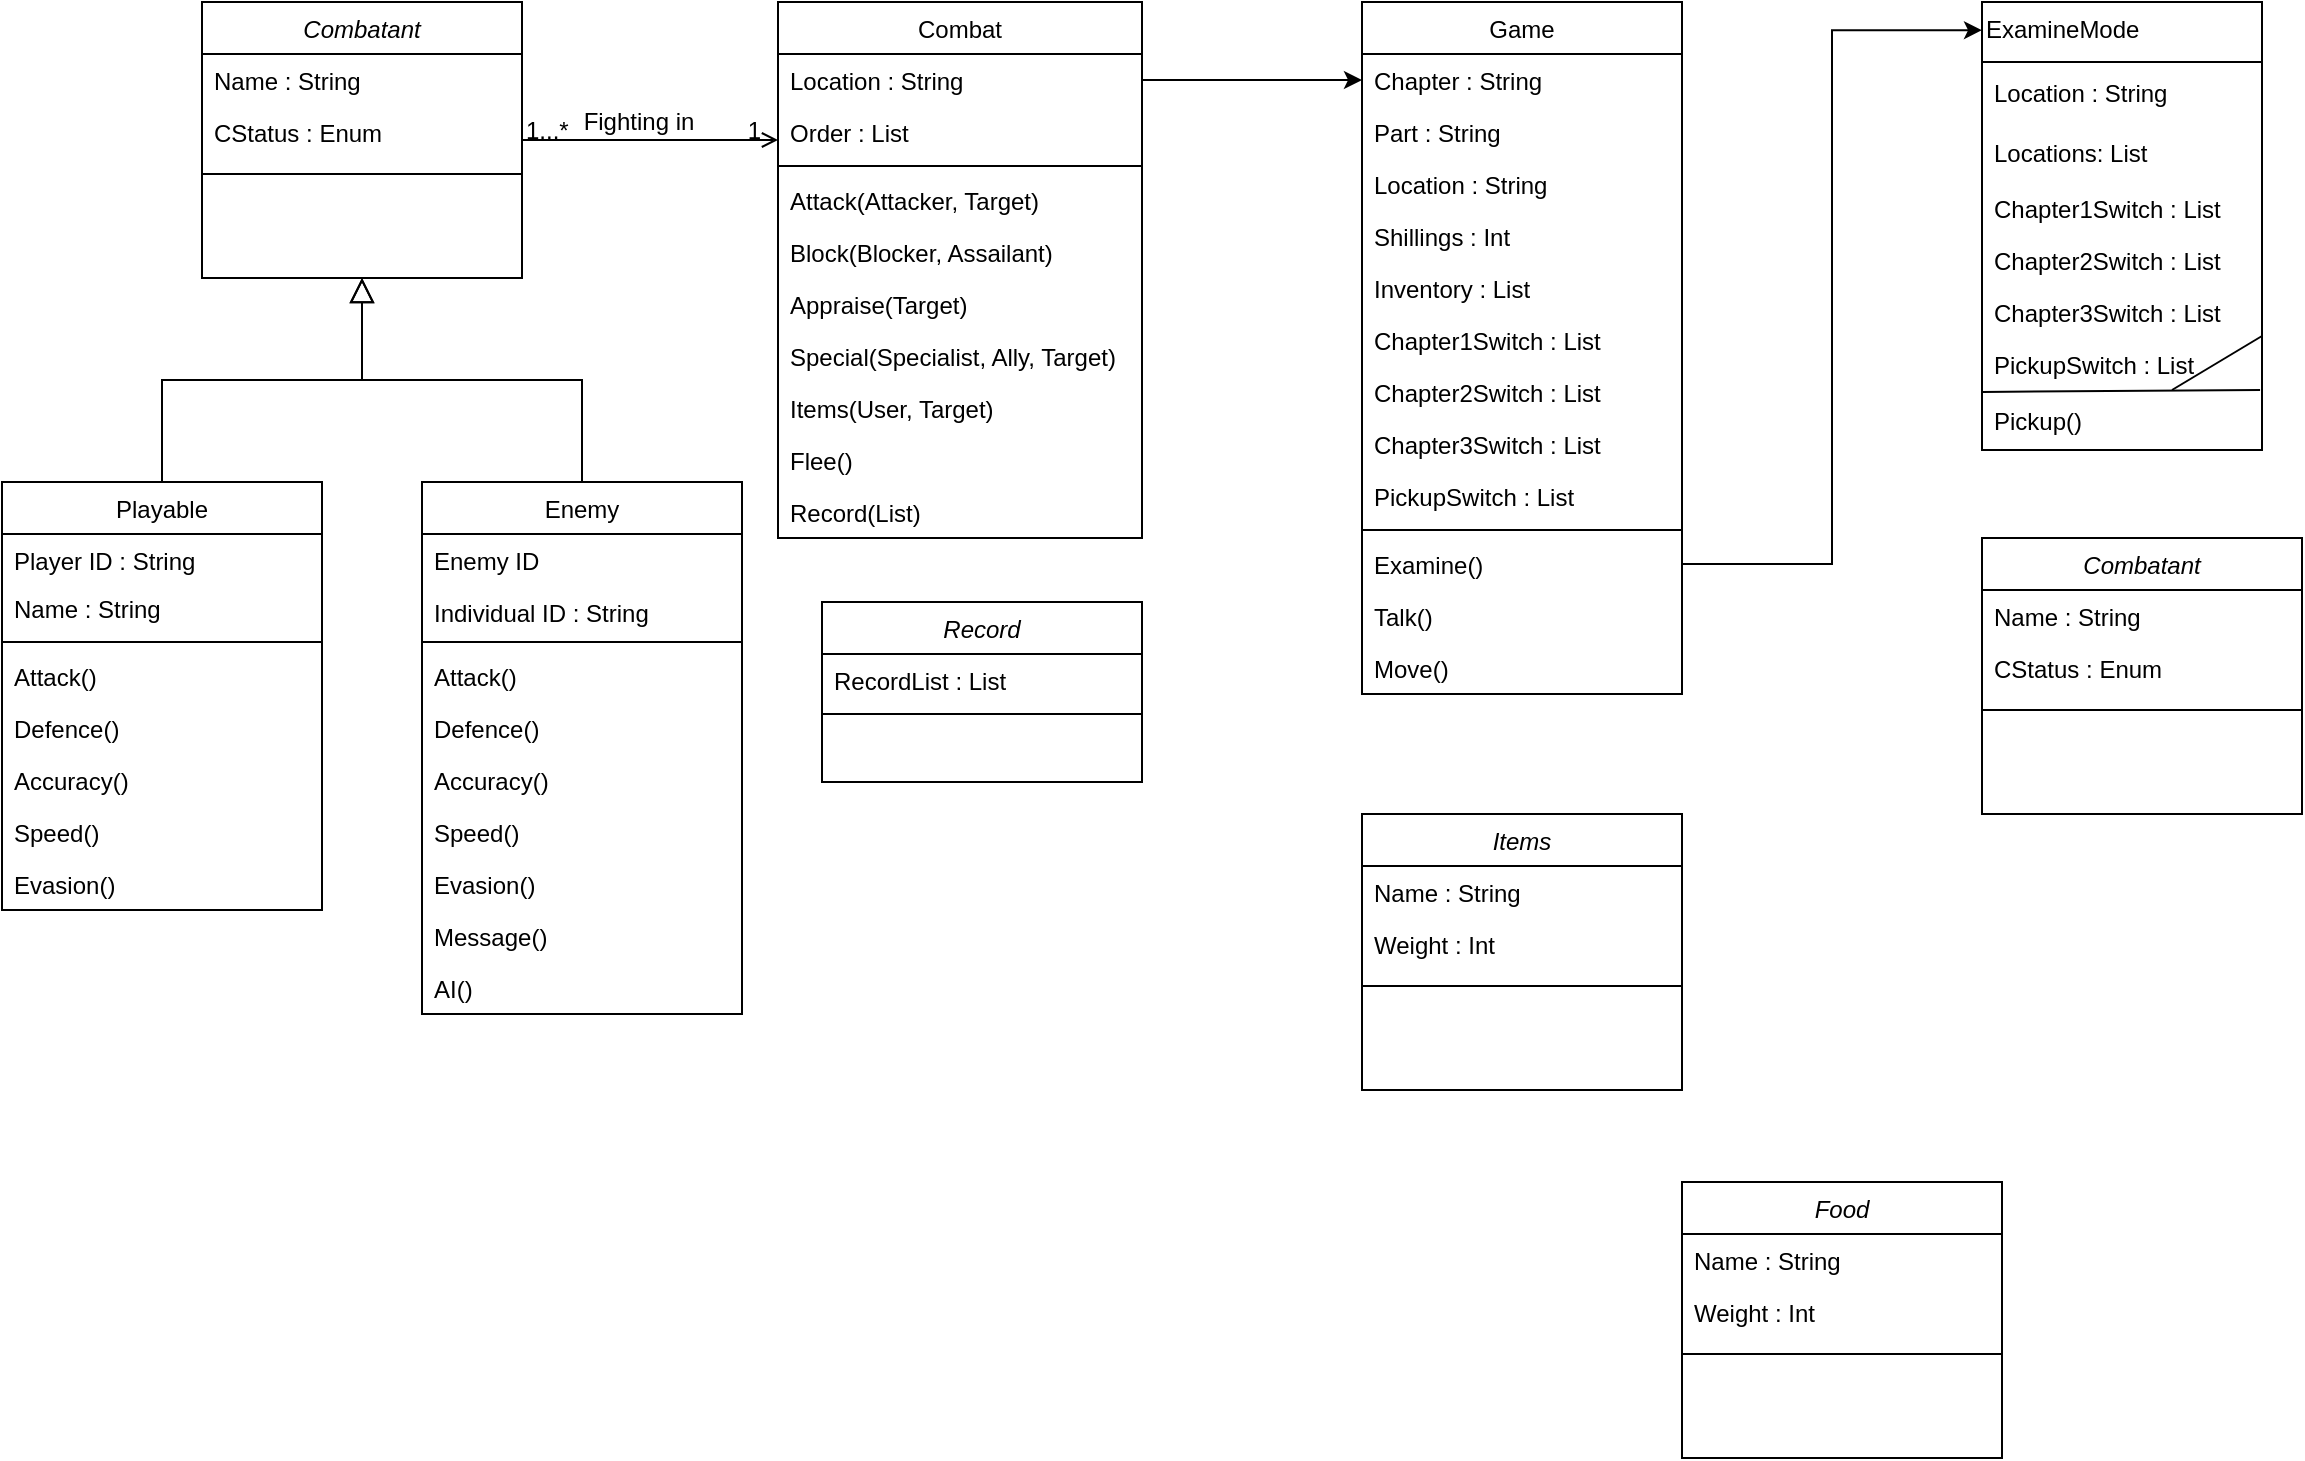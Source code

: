 <mxfile version="16.2.3" type="github">
  <diagram id="C5RBs43oDa-KdzZeNtuy" name="Page-1">
    <mxGraphModel dx="1494" dy="732" grid="1" gridSize="10" guides="1" tooltips="1" connect="1" arrows="1" fold="1" page="1" pageScale="1" pageWidth="827" pageHeight="1169" math="0" shadow="0">
      <root>
        <mxCell id="WIyWlLk6GJQsqaUBKTNV-0" />
        <mxCell id="WIyWlLk6GJQsqaUBKTNV-1" parent="WIyWlLk6GJQsqaUBKTNV-0" />
        <mxCell id="zkfFHV4jXpPFQw0GAbJ--0" value="Combatant" style="swimlane;fontStyle=2;align=center;verticalAlign=top;childLayout=stackLayout;horizontal=1;startSize=26;horizontalStack=0;resizeParent=1;resizeLast=0;collapsible=1;marginBottom=0;rounded=0;shadow=0;strokeWidth=1;" parent="WIyWlLk6GJQsqaUBKTNV-1" vertex="1">
          <mxGeometry x="220" y="120" width="160" height="138" as="geometry">
            <mxRectangle x="230" y="140" width="160" height="26" as="alternateBounds" />
          </mxGeometry>
        </mxCell>
        <mxCell id="zkfFHV4jXpPFQw0GAbJ--1" value="Name : String" style="text;align=left;verticalAlign=top;spacingLeft=4;spacingRight=4;overflow=hidden;rotatable=0;points=[[0,0.5],[1,0.5]];portConstraint=eastwest;" parent="zkfFHV4jXpPFQw0GAbJ--0" vertex="1">
          <mxGeometry y="26" width="160" height="26" as="geometry" />
        </mxCell>
        <mxCell id="W3pktpJ0qgTOmIyloTbi-0" value="CStatus : Enum" style="text;strokeColor=none;fillColor=none;align=left;verticalAlign=top;rounded=0;spacingLeft=4;spacingRight=4;" parent="zkfFHV4jXpPFQw0GAbJ--0" vertex="1">
          <mxGeometry y="52" width="160" height="30" as="geometry" />
        </mxCell>
        <mxCell id="zkfFHV4jXpPFQw0GAbJ--4" value="" style="line;html=1;strokeWidth=1;align=left;verticalAlign=middle;spacingTop=-1;spacingLeft=3;spacingRight=3;rotatable=0;labelPosition=right;points=[];portConstraint=eastwest;" parent="zkfFHV4jXpPFQw0GAbJ--0" vertex="1">
          <mxGeometry y="82" width="160" height="8" as="geometry" />
        </mxCell>
        <mxCell id="zkfFHV4jXpPFQw0GAbJ--6" value="Playable" style="swimlane;fontStyle=0;align=center;verticalAlign=top;childLayout=stackLayout;horizontal=1;startSize=26;horizontalStack=0;resizeParent=1;resizeLast=0;collapsible=1;marginBottom=0;rounded=0;shadow=0;strokeWidth=1;" parent="WIyWlLk6GJQsqaUBKTNV-1" vertex="1">
          <mxGeometry x="120" y="360" width="160" height="214" as="geometry">
            <mxRectangle x="130" y="380" width="160" height="26" as="alternateBounds" />
          </mxGeometry>
        </mxCell>
        <mxCell id="zkfFHV4jXpPFQw0GAbJ--7" value="Player ID : String" style="text;align=left;verticalAlign=top;spacingLeft=4;spacingRight=4;overflow=hidden;rotatable=0;points=[[0,0.5],[1,0.5]];portConstraint=eastwest;" parent="zkfFHV4jXpPFQw0GAbJ--6" vertex="1">
          <mxGeometry y="26" width="160" height="24" as="geometry" />
        </mxCell>
        <mxCell id="zkfFHV4jXpPFQw0GAbJ--8" value="Name : String" style="text;align=left;verticalAlign=top;spacingLeft=4;spacingRight=4;overflow=hidden;rotatable=0;points=[[0,0.5],[1,0.5]];portConstraint=eastwest;rounded=0;shadow=0;html=0;" parent="zkfFHV4jXpPFQw0GAbJ--6" vertex="1">
          <mxGeometry y="50" width="160" height="26" as="geometry" />
        </mxCell>
        <mxCell id="zkfFHV4jXpPFQw0GAbJ--9" value="" style="line;html=1;strokeWidth=1;align=left;verticalAlign=middle;spacingTop=-1;spacingLeft=3;spacingRight=3;rotatable=0;labelPosition=right;points=[];portConstraint=eastwest;" parent="zkfFHV4jXpPFQw0GAbJ--6" vertex="1">
          <mxGeometry y="76" width="160" height="8" as="geometry" />
        </mxCell>
        <mxCell id="zkfFHV4jXpPFQw0GAbJ--10" value="Attack()" style="text;align=left;verticalAlign=top;spacingLeft=4;spacingRight=4;overflow=hidden;rotatable=0;points=[[0,0.5],[1,0.5]];portConstraint=eastwest;fontStyle=0" parent="zkfFHV4jXpPFQw0GAbJ--6" vertex="1">
          <mxGeometry y="84" width="160" height="26" as="geometry" />
        </mxCell>
        <mxCell id="zkfFHV4jXpPFQw0GAbJ--11" value="Defence()" style="text;align=left;verticalAlign=top;spacingLeft=4;spacingRight=4;overflow=hidden;rotatable=0;points=[[0,0.5],[1,0.5]];portConstraint=eastwest;" parent="zkfFHV4jXpPFQw0GAbJ--6" vertex="1">
          <mxGeometry y="110" width="160" height="26" as="geometry" />
        </mxCell>
        <mxCell id="W3pktpJ0qgTOmIyloTbi-34" value="Accuracy()" style="text;align=left;verticalAlign=top;spacingLeft=4;spacingRight=4;overflow=hidden;rotatable=0;points=[[0,0.5],[1,0.5]];portConstraint=eastwest;" parent="zkfFHV4jXpPFQw0GAbJ--6" vertex="1">
          <mxGeometry y="136" width="160" height="26" as="geometry" />
        </mxCell>
        <mxCell id="W3pktpJ0qgTOmIyloTbi-35" value="Speed()" style="text;align=left;verticalAlign=top;spacingLeft=4;spacingRight=4;overflow=hidden;rotatable=0;points=[[0,0.5],[1,0.5]];portConstraint=eastwest;" parent="zkfFHV4jXpPFQw0GAbJ--6" vertex="1">
          <mxGeometry y="162" width="160" height="26" as="geometry" />
        </mxCell>
        <mxCell id="W3pktpJ0qgTOmIyloTbi-36" value="Evasion()" style="text;align=left;verticalAlign=top;spacingLeft=4;spacingRight=4;overflow=hidden;rotatable=0;points=[[0,0.5],[1,0.5]];portConstraint=eastwest;" parent="zkfFHV4jXpPFQw0GAbJ--6" vertex="1">
          <mxGeometry y="188" width="160" height="26" as="geometry" />
        </mxCell>
        <mxCell id="zkfFHV4jXpPFQw0GAbJ--12" value="" style="endArrow=block;endSize=10;endFill=0;shadow=0;strokeWidth=1;rounded=0;edgeStyle=elbowEdgeStyle;elbow=vertical;" parent="WIyWlLk6GJQsqaUBKTNV-1" source="zkfFHV4jXpPFQw0GAbJ--6" target="zkfFHV4jXpPFQw0GAbJ--0" edge="1">
          <mxGeometry width="160" relative="1" as="geometry">
            <mxPoint x="200" y="203" as="sourcePoint" />
            <mxPoint x="200" y="203" as="targetPoint" />
          </mxGeometry>
        </mxCell>
        <mxCell id="zkfFHV4jXpPFQw0GAbJ--13" value="Enemy" style="swimlane;fontStyle=0;align=center;verticalAlign=top;childLayout=stackLayout;horizontal=1;startSize=26;horizontalStack=0;resizeParent=1;resizeLast=0;collapsible=1;marginBottom=0;rounded=0;shadow=0;strokeWidth=1;" parent="WIyWlLk6GJQsqaUBKTNV-1" vertex="1">
          <mxGeometry x="330" y="360" width="160" height="266" as="geometry">
            <mxRectangle x="340" y="380" width="170" height="26" as="alternateBounds" />
          </mxGeometry>
        </mxCell>
        <mxCell id="zkfFHV4jXpPFQw0GAbJ--14" value="Enemy ID" style="text;align=left;verticalAlign=top;spacingLeft=4;spacingRight=4;overflow=hidden;rotatable=0;points=[[0,0.5],[1,0.5]];portConstraint=eastwest;" parent="zkfFHV4jXpPFQw0GAbJ--13" vertex="1">
          <mxGeometry y="26" width="160" height="26" as="geometry" />
        </mxCell>
        <mxCell id="W3pktpJ0qgTOmIyloTbi-28" value="Individual ID : String" style="text;align=left;verticalAlign=top;spacingLeft=4;spacingRight=4;overflow=hidden;rotatable=0;points=[[0,0.5],[1,0.5]];portConstraint=eastwest;" parent="zkfFHV4jXpPFQw0GAbJ--13" vertex="1">
          <mxGeometry y="52" width="160" height="24" as="geometry" />
        </mxCell>
        <mxCell id="zkfFHV4jXpPFQw0GAbJ--15" value="" style="line;html=1;strokeWidth=1;align=left;verticalAlign=middle;spacingTop=-1;spacingLeft=3;spacingRight=3;rotatable=0;labelPosition=right;points=[];portConstraint=eastwest;" parent="zkfFHV4jXpPFQw0GAbJ--13" vertex="1">
          <mxGeometry y="76" width="160" height="8" as="geometry" />
        </mxCell>
        <mxCell id="W3pktpJ0qgTOmIyloTbi-39" value="Attack()" style="text;align=left;verticalAlign=top;spacingLeft=4;spacingRight=4;overflow=hidden;rotatable=0;points=[[0,0.5],[1,0.5]];portConstraint=eastwest;" parent="zkfFHV4jXpPFQw0GAbJ--13" vertex="1">
          <mxGeometry y="84" width="160" height="26" as="geometry" />
        </mxCell>
        <mxCell id="W3pktpJ0qgTOmIyloTbi-38" value="Defence()" style="text;align=left;verticalAlign=top;spacingLeft=4;spacingRight=4;overflow=hidden;rotatable=0;points=[[0,0.5],[1,0.5]];portConstraint=eastwest;" parent="zkfFHV4jXpPFQw0GAbJ--13" vertex="1">
          <mxGeometry y="110" width="160" height="26" as="geometry" />
        </mxCell>
        <mxCell id="W3pktpJ0qgTOmIyloTbi-40" value="Accuracy()" style="text;align=left;verticalAlign=top;spacingLeft=4;spacingRight=4;overflow=hidden;rotatable=0;points=[[0,0.5],[1,0.5]];portConstraint=eastwest;" parent="zkfFHV4jXpPFQw0GAbJ--13" vertex="1">
          <mxGeometry y="136" width="160" height="26" as="geometry" />
        </mxCell>
        <mxCell id="W3pktpJ0qgTOmIyloTbi-41" value="Speed()" style="text;align=left;verticalAlign=top;spacingLeft=4;spacingRight=4;overflow=hidden;rotatable=0;points=[[0,0.5],[1,0.5]];portConstraint=eastwest;" parent="zkfFHV4jXpPFQw0GAbJ--13" vertex="1">
          <mxGeometry y="162" width="160" height="26" as="geometry" />
        </mxCell>
        <mxCell id="W3pktpJ0qgTOmIyloTbi-37" value="Evasion()" style="text;align=left;verticalAlign=top;spacingLeft=4;spacingRight=4;overflow=hidden;rotatable=0;points=[[0,0.5],[1,0.5]];portConstraint=eastwest;" parent="zkfFHV4jXpPFQw0GAbJ--13" vertex="1">
          <mxGeometry y="188" width="160" height="26" as="geometry" />
        </mxCell>
        <mxCell id="W3pktpJ0qgTOmIyloTbi-42" value="Message()" style="text;align=left;verticalAlign=top;spacingLeft=4;spacingRight=4;overflow=hidden;rotatable=0;points=[[0,0.5],[1,0.5]];portConstraint=eastwest;" parent="zkfFHV4jXpPFQw0GAbJ--13" vertex="1">
          <mxGeometry y="214" width="160" height="26" as="geometry" />
        </mxCell>
        <mxCell id="W3pktpJ0qgTOmIyloTbi-23" value="AI()" style="text;align=left;verticalAlign=top;spacingLeft=4;spacingRight=4;overflow=hidden;rotatable=0;points=[[0,0.5],[1,0.5]];portConstraint=eastwest;" parent="zkfFHV4jXpPFQw0GAbJ--13" vertex="1">
          <mxGeometry y="240" width="160" height="26" as="geometry" />
        </mxCell>
        <mxCell id="zkfFHV4jXpPFQw0GAbJ--16" value="" style="endArrow=block;endSize=10;endFill=0;shadow=0;strokeWidth=1;rounded=0;edgeStyle=elbowEdgeStyle;elbow=vertical;" parent="WIyWlLk6GJQsqaUBKTNV-1" source="zkfFHV4jXpPFQw0GAbJ--13" target="zkfFHV4jXpPFQw0GAbJ--0" edge="1">
          <mxGeometry width="160" relative="1" as="geometry">
            <mxPoint x="210" y="373" as="sourcePoint" />
            <mxPoint x="310" y="271" as="targetPoint" />
          </mxGeometry>
        </mxCell>
        <mxCell id="zkfFHV4jXpPFQw0GAbJ--17" value="Combat" style="swimlane;fontStyle=0;align=center;verticalAlign=top;childLayout=stackLayout;horizontal=1;startSize=26;horizontalStack=0;resizeParent=1;resizeLast=0;collapsible=1;marginBottom=0;rounded=0;shadow=0;strokeWidth=1;" parent="WIyWlLk6GJQsqaUBKTNV-1" vertex="1">
          <mxGeometry x="508" y="120" width="182" height="268" as="geometry">
            <mxRectangle x="550" y="140" width="160" height="26" as="alternateBounds" />
          </mxGeometry>
        </mxCell>
        <mxCell id="zkfFHV4jXpPFQw0GAbJ--18" value="Location : String" style="text;align=left;verticalAlign=top;spacingLeft=4;spacingRight=4;overflow=hidden;rotatable=0;points=[[0,0.5],[1,0.5]];portConstraint=eastwest;" parent="zkfFHV4jXpPFQw0GAbJ--17" vertex="1">
          <mxGeometry y="26" width="182" height="26" as="geometry" />
        </mxCell>
        <mxCell id="W3pktpJ0qgTOmIyloTbi-2" value="Order : List" style="text;align=left;verticalAlign=top;spacingLeft=4;spacingRight=4;overflow=hidden;rotatable=0;points=[[0,0.5],[1,0.5]];portConstraint=eastwest;" parent="zkfFHV4jXpPFQw0GAbJ--17" vertex="1">
          <mxGeometry y="52" width="182" height="26" as="geometry" />
        </mxCell>
        <mxCell id="zkfFHV4jXpPFQw0GAbJ--23" value="" style="line;html=1;strokeWidth=1;align=left;verticalAlign=middle;spacingTop=-1;spacingLeft=3;spacingRight=3;rotatable=0;labelPosition=right;points=[];portConstraint=eastwest;" parent="zkfFHV4jXpPFQw0GAbJ--17" vertex="1">
          <mxGeometry y="78" width="182" height="8" as="geometry" />
        </mxCell>
        <mxCell id="zkfFHV4jXpPFQw0GAbJ--24" value="Attack(Attacker, Target)" style="text;align=left;verticalAlign=top;spacingLeft=4;spacingRight=4;overflow=hidden;rotatable=0;points=[[0,0.5],[1,0.5]];portConstraint=eastwest;" parent="zkfFHV4jXpPFQw0GAbJ--17" vertex="1">
          <mxGeometry y="86" width="182" height="26" as="geometry" />
        </mxCell>
        <mxCell id="zkfFHV4jXpPFQw0GAbJ--25" value="Block(Blocker, Assailant)" style="text;align=left;verticalAlign=top;spacingLeft=4;spacingRight=4;overflow=hidden;rotatable=0;points=[[0,0.5],[1,0.5]];portConstraint=eastwest;" parent="zkfFHV4jXpPFQw0GAbJ--17" vertex="1">
          <mxGeometry y="112" width="182" height="26" as="geometry" />
        </mxCell>
        <mxCell id="W3pktpJ0qgTOmIyloTbi-3" value="Appraise(Target)" style="text;align=left;verticalAlign=top;spacingLeft=4;spacingRight=4;overflow=hidden;rotatable=0;points=[[0,0.5],[1,0.5]];portConstraint=eastwest;" parent="zkfFHV4jXpPFQw0GAbJ--17" vertex="1">
          <mxGeometry y="138" width="182" height="26" as="geometry" />
        </mxCell>
        <mxCell id="W3pktpJ0qgTOmIyloTbi-20" value="Special(Specialist, Ally, Target)" style="text;align=left;verticalAlign=top;spacingLeft=4;spacingRight=4;overflow=hidden;rotatable=0;points=[[0,0.5],[1,0.5]];portConstraint=eastwest;" parent="zkfFHV4jXpPFQw0GAbJ--17" vertex="1">
          <mxGeometry y="164" width="182" height="26" as="geometry" />
        </mxCell>
        <mxCell id="W3pktpJ0qgTOmIyloTbi-21" value="Items(User, Target)" style="text;align=left;verticalAlign=top;spacingLeft=4;spacingRight=4;overflow=hidden;rotatable=0;points=[[0,0.5],[1,0.5]];portConstraint=eastwest;" parent="zkfFHV4jXpPFQw0GAbJ--17" vertex="1">
          <mxGeometry y="190" width="182" height="26" as="geometry" />
        </mxCell>
        <mxCell id="W3pktpJ0qgTOmIyloTbi-22" value="Flee()" style="text;align=left;verticalAlign=top;spacingLeft=4;spacingRight=4;overflow=hidden;rotatable=0;points=[[0,0.5],[1,0.5]];portConstraint=eastwest;" parent="zkfFHV4jXpPFQw0GAbJ--17" vertex="1">
          <mxGeometry y="216" width="182" height="26" as="geometry" />
        </mxCell>
        <mxCell id="W3pktpJ0qgTOmIyloTbi-58" value="Record(List)" style="text;align=left;verticalAlign=top;spacingLeft=4;spacingRight=4;overflow=hidden;rotatable=0;points=[[0,0.5],[1,0.5]];portConstraint=eastwest;" parent="zkfFHV4jXpPFQw0GAbJ--17" vertex="1">
          <mxGeometry y="242" width="182" height="26" as="geometry" />
        </mxCell>
        <mxCell id="zkfFHV4jXpPFQw0GAbJ--26" value="" style="endArrow=open;shadow=0;strokeWidth=1;rounded=0;endFill=1;edgeStyle=elbowEdgeStyle;elbow=vertical;" parent="WIyWlLk6GJQsqaUBKTNV-1" source="zkfFHV4jXpPFQw0GAbJ--0" target="zkfFHV4jXpPFQw0GAbJ--17" edge="1">
          <mxGeometry x="0.5" y="41" relative="1" as="geometry">
            <mxPoint x="380" y="192" as="sourcePoint" />
            <mxPoint x="540" y="192" as="targetPoint" />
            <mxPoint x="-40" y="32" as="offset" />
          </mxGeometry>
        </mxCell>
        <mxCell id="zkfFHV4jXpPFQw0GAbJ--27" value="1...*" style="resizable=0;align=left;verticalAlign=bottom;labelBackgroundColor=none;fontSize=12;" parent="zkfFHV4jXpPFQw0GAbJ--26" connectable="0" vertex="1">
          <mxGeometry x="-1" relative="1" as="geometry">
            <mxPoint y="4" as="offset" />
          </mxGeometry>
        </mxCell>
        <mxCell id="zkfFHV4jXpPFQw0GAbJ--28" value="1" style="resizable=0;align=right;verticalAlign=bottom;labelBackgroundColor=none;fontSize=12;" parent="zkfFHV4jXpPFQw0GAbJ--26" connectable="0" vertex="1">
          <mxGeometry x="1" relative="1" as="geometry">
            <mxPoint x="-7" y="4" as="offset" />
          </mxGeometry>
        </mxCell>
        <mxCell id="zkfFHV4jXpPFQw0GAbJ--29" value="Fighting in" style="text;html=1;resizable=0;points=[];;align=center;verticalAlign=middle;labelBackgroundColor=none;rounded=0;shadow=0;strokeWidth=1;fontSize=12;" parent="zkfFHV4jXpPFQw0GAbJ--26" vertex="1" connectable="0">
          <mxGeometry x="0.5" y="49" relative="1" as="geometry">
            <mxPoint x="-38" y="40" as="offset" />
          </mxGeometry>
        </mxCell>
        <mxCell id="W3pktpJ0qgTOmIyloTbi-4" value="Game" style="swimlane;fontStyle=0;align=center;verticalAlign=top;childLayout=stackLayout;horizontal=1;startSize=26;horizontalStack=0;resizeParent=1;resizeLast=0;collapsible=1;marginBottom=0;rounded=0;shadow=0;strokeWidth=1;" parent="WIyWlLk6GJQsqaUBKTNV-1" vertex="1">
          <mxGeometry x="800" y="120" width="160" height="346" as="geometry">
            <mxRectangle x="550" y="140" width="160" height="26" as="alternateBounds" />
          </mxGeometry>
        </mxCell>
        <mxCell id="W3pktpJ0qgTOmIyloTbi-46" value="Chapter : String" style="text;align=left;verticalAlign=top;spacingLeft=4;spacingRight=4;overflow=hidden;rotatable=0;points=[[0,0.5],[1,0.5]];portConstraint=eastwest;" parent="W3pktpJ0qgTOmIyloTbi-4" vertex="1">
          <mxGeometry y="26" width="160" height="26" as="geometry" />
        </mxCell>
        <mxCell id="W3pktpJ0qgTOmIyloTbi-47" value="Part : String" style="text;align=left;verticalAlign=top;spacingLeft=4;spacingRight=4;overflow=hidden;rotatable=0;points=[[0,0.5],[1,0.5]];portConstraint=eastwest;" parent="W3pktpJ0qgTOmIyloTbi-4" vertex="1">
          <mxGeometry y="52" width="160" height="26" as="geometry" />
        </mxCell>
        <mxCell id="W3pktpJ0qgTOmIyloTbi-5" value="Location : String" style="text;align=left;verticalAlign=top;spacingLeft=4;spacingRight=4;overflow=hidden;rotatable=0;points=[[0,0.5],[1,0.5]];portConstraint=eastwest;" parent="W3pktpJ0qgTOmIyloTbi-4" vertex="1">
          <mxGeometry y="78" width="160" height="26" as="geometry" />
        </mxCell>
        <mxCell id="W3pktpJ0qgTOmIyloTbi-6" value="Shillings : Int" style="text;align=left;verticalAlign=top;spacingLeft=4;spacingRight=4;overflow=hidden;rotatable=0;points=[[0,0.5],[1,0.5]];portConstraint=eastwest;" parent="W3pktpJ0qgTOmIyloTbi-4" vertex="1">
          <mxGeometry y="104" width="160" height="26" as="geometry" />
        </mxCell>
        <mxCell id="W3pktpJ0qgTOmIyloTbi-7" value="Inventory : List" style="text;align=left;verticalAlign=top;spacingLeft=4;spacingRight=4;overflow=hidden;rotatable=0;points=[[0,0.5],[1,0.5]];portConstraint=eastwest;" parent="W3pktpJ0qgTOmIyloTbi-4" vertex="1">
          <mxGeometry y="130" width="160" height="26" as="geometry" />
        </mxCell>
        <mxCell id="W3pktpJ0qgTOmIyloTbi-43" value="Chapter1Switch : List" style="text;align=left;verticalAlign=top;spacingLeft=4;spacingRight=4;overflow=hidden;rotatable=0;points=[[0,0.5],[1,0.5]];portConstraint=eastwest;" parent="W3pktpJ0qgTOmIyloTbi-4" vertex="1">
          <mxGeometry y="156" width="160" height="26" as="geometry" />
        </mxCell>
        <mxCell id="W3pktpJ0qgTOmIyloTbi-44" value="Chapter2Switch : List" style="text;align=left;verticalAlign=top;spacingLeft=4;spacingRight=4;overflow=hidden;rotatable=0;points=[[0,0.5],[1,0.5]];portConstraint=eastwest;" parent="W3pktpJ0qgTOmIyloTbi-4" vertex="1">
          <mxGeometry y="182" width="160" height="26" as="geometry" />
        </mxCell>
        <mxCell id="W3pktpJ0qgTOmIyloTbi-45" value="Chapter3Switch : List" style="text;align=left;verticalAlign=top;spacingLeft=4;spacingRight=4;overflow=hidden;rotatable=0;points=[[0,0.5],[1,0.5]];portConstraint=eastwest;" parent="W3pktpJ0qgTOmIyloTbi-4" vertex="1">
          <mxGeometry y="208" width="160" height="26" as="geometry" />
        </mxCell>
        <mxCell id="W3pktpJ0qgTOmIyloTbi-55" value="PickupSwitch : List" style="text;align=left;verticalAlign=top;spacingLeft=4;spacingRight=4;overflow=hidden;rotatable=0;points=[[0,0.5],[1,0.5]];portConstraint=eastwest;" parent="W3pktpJ0qgTOmIyloTbi-4" vertex="1">
          <mxGeometry y="234" width="160" height="26" as="geometry" />
        </mxCell>
        <mxCell id="W3pktpJ0qgTOmIyloTbi-8" value="" style="line;html=1;strokeWidth=1;align=left;verticalAlign=middle;spacingTop=-1;spacingLeft=3;spacingRight=3;rotatable=0;labelPosition=right;points=[];portConstraint=eastwest;" parent="W3pktpJ0qgTOmIyloTbi-4" vertex="1">
          <mxGeometry y="260" width="160" height="8" as="geometry" />
        </mxCell>
        <mxCell id="W3pktpJ0qgTOmIyloTbi-9" value="Examine()" style="text;align=left;verticalAlign=top;spacingLeft=4;spacingRight=4;overflow=hidden;rotatable=0;points=[[0,0.5],[1,0.5]];portConstraint=eastwest;" parent="W3pktpJ0qgTOmIyloTbi-4" vertex="1">
          <mxGeometry y="268" width="160" height="26" as="geometry" />
        </mxCell>
        <mxCell id="W3pktpJ0qgTOmIyloTbi-10" value="Talk()" style="text;align=left;verticalAlign=top;spacingLeft=4;spacingRight=4;overflow=hidden;rotatable=0;points=[[0,0.5],[1,0.5]];portConstraint=eastwest;" parent="W3pktpJ0qgTOmIyloTbi-4" vertex="1">
          <mxGeometry y="294" width="160" height="26" as="geometry" />
        </mxCell>
        <mxCell id="W3pktpJ0qgTOmIyloTbi-11" value="Move()" style="text;align=left;verticalAlign=top;spacingLeft=4;spacingRight=4;overflow=hidden;rotatable=0;points=[[0,0.5],[1,0.5]];portConstraint=eastwest;" parent="W3pktpJ0qgTOmIyloTbi-4" vertex="1">
          <mxGeometry y="320" width="160" height="26" as="geometry" />
        </mxCell>
        <mxCell id="W3pktpJ0qgTOmIyloTbi-25" style="edgeStyle=orthogonalEdgeStyle;rounded=0;orthogonalLoop=1;jettySize=auto;html=1;entryX=0;entryY=0.5;entryDx=0;entryDy=0;" parent="WIyWlLk6GJQsqaUBKTNV-1" source="zkfFHV4jXpPFQw0GAbJ--18" target="W3pktpJ0qgTOmIyloTbi-46" edge="1">
          <mxGeometry relative="1" as="geometry" />
        </mxCell>
        <mxCell id="W3pktpJ0qgTOmIyloTbi-29" value="ExamineMode" style="swimlane;fontStyle=0;childLayout=stackLayout;horizontal=1;startSize=30;horizontalStack=0;resizeParent=1;resizeParentMax=0;resizeLast=0;collapsible=1;marginBottom=0;align=left;verticalAlign=top;html=0;" parent="WIyWlLk6GJQsqaUBKTNV-1" vertex="1">
          <mxGeometry x="1110" y="120" width="140" height="224" as="geometry" />
        </mxCell>
        <mxCell id="W3pktpJ0qgTOmIyloTbi-30" value="Location : String" style="text;strokeColor=none;fillColor=none;align=left;verticalAlign=middle;spacingLeft=4;spacingRight=4;overflow=hidden;points=[[0,0.5],[1,0.5]];portConstraint=eastwest;rotatable=0;html=0;" parent="W3pktpJ0qgTOmIyloTbi-29" vertex="1">
          <mxGeometry y="30" width="140" height="30" as="geometry" />
        </mxCell>
        <mxCell id="W3pktpJ0qgTOmIyloTbi-31" value="Locations: List" style="text;strokeColor=none;fillColor=none;align=left;verticalAlign=middle;spacingLeft=4;spacingRight=4;overflow=hidden;points=[[0,0.5],[1,0.5]];portConstraint=eastwest;rotatable=0;html=0;" parent="W3pktpJ0qgTOmIyloTbi-29" vertex="1">
          <mxGeometry y="60" width="140" height="30" as="geometry" />
        </mxCell>
        <mxCell id="W3pktpJ0qgTOmIyloTbi-49" value="Chapter1Switch : List" style="text;align=left;verticalAlign=top;spacingLeft=4;spacingRight=4;overflow=hidden;rotatable=0;points=[[0,0.5],[1,0.5]];portConstraint=eastwest;" parent="W3pktpJ0qgTOmIyloTbi-29" vertex="1">
          <mxGeometry y="90" width="140" height="26" as="geometry" />
        </mxCell>
        <mxCell id="W3pktpJ0qgTOmIyloTbi-50" value="Chapter2Switch : List" style="text;align=left;verticalAlign=top;spacingLeft=4;spacingRight=4;overflow=hidden;rotatable=0;points=[[0,0.5],[1,0.5]];portConstraint=eastwest;" parent="W3pktpJ0qgTOmIyloTbi-29" vertex="1">
          <mxGeometry y="116" width="140" height="26" as="geometry" />
        </mxCell>
        <mxCell id="W3pktpJ0qgTOmIyloTbi-51" value="Chapter3Switch : List" style="text;align=left;verticalAlign=top;spacingLeft=4;spacingRight=4;overflow=hidden;rotatable=0;points=[[0,0.5],[1,0.5]];portConstraint=eastwest;" parent="W3pktpJ0qgTOmIyloTbi-29" vertex="1">
          <mxGeometry y="142" width="140" height="26" as="geometry" />
        </mxCell>
        <mxCell id="W3pktpJ0qgTOmIyloTbi-52" value="" style="endArrow=none;html=1;rounded=0;startArrow=none;" parent="W3pktpJ0qgTOmIyloTbi-29" source="W3pktpJ0qgTOmIyloTbi-53" edge="1">
          <mxGeometry width="50" height="50" relative="1" as="geometry">
            <mxPoint y="167" as="sourcePoint" />
            <mxPoint x="140" y="167" as="targetPoint" />
          </mxGeometry>
        </mxCell>
        <mxCell id="W3pktpJ0qgTOmIyloTbi-56" value="PickupSwitch : List" style="text;align=left;verticalAlign=top;spacingLeft=4;spacingRight=4;overflow=hidden;rotatable=0;points=[[0,0.5],[1,0.5]];portConstraint=eastwest;" parent="W3pktpJ0qgTOmIyloTbi-29" vertex="1">
          <mxGeometry y="168" width="140" height="26" as="geometry" />
        </mxCell>
        <mxCell id="W3pktpJ0qgTOmIyloTbi-53" value="Pickup()" style="text;strokeColor=none;fillColor=none;align=left;verticalAlign=middle;spacingLeft=4;spacingRight=4;overflow=hidden;points=[[0,0.5],[1,0.5]];portConstraint=eastwest;rotatable=0;html=0;" parent="W3pktpJ0qgTOmIyloTbi-29" vertex="1">
          <mxGeometry y="194" width="140" height="30" as="geometry" />
        </mxCell>
        <mxCell id="W3pktpJ0qgTOmIyloTbi-54" value="" style="endArrow=none;html=1;rounded=0;entryX=0;entryY=0.033;entryDx=0;entryDy=0;entryPerimeter=0;exitX=0.993;exitY=0;exitDx=0;exitDy=0;exitPerimeter=0;" parent="W3pktpJ0qgTOmIyloTbi-29" source="W3pktpJ0qgTOmIyloTbi-53" target="W3pktpJ0qgTOmIyloTbi-53" edge="1">
          <mxGeometry width="50" height="50" relative="1" as="geometry">
            <mxPoint x="310" y="169" as="sourcePoint" />
            <mxPoint x="1220" y="287" as="targetPoint" />
            <Array as="points" />
          </mxGeometry>
        </mxCell>
        <mxCell id="W3pktpJ0qgTOmIyloTbi-57" style="edgeStyle=orthogonalEdgeStyle;rounded=0;orthogonalLoop=1;jettySize=auto;html=1;entryX=0;entryY=0.063;entryDx=0;entryDy=0;entryPerimeter=0;" parent="WIyWlLk6GJQsqaUBKTNV-1" source="W3pktpJ0qgTOmIyloTbi-9" target="W3pktpJ0qgTOmIyloTbi-29" edge="1">
          <mxGeometry relative="1" as="geometry" />
        </mxCell>
        <mxCell id="eRDqk77Hg42XvIJXzPui-0" value="Combatant" style="swimlane;fontStyle=2;align=center;verticalAlign=top;childLayout=stackLayout;horizontal=1;startSize=26;horizontalStack=0;resizeParent=1;resizeLast=0;collapsible=1;marginBottom=0;rounded=0;shadow=0;strokeWidth=1;" vertex="1" parent="WIyWlLk6GJQsqaUBKTNV-1">
          <mxGeometry x="1110" y="388" width="160" height="138" as="geometry">
            <mxRectangle x="230" y="140" width="160" height="26" as="alternateBounds" />
          </mxGeometry>
        </mxCell>
        <mxCell id="eRDqk77Hg42XvIJXzPui-1" value="Name : String" style="text;align=left;verticalAlign=top;spacingLeft=4;spacingRight=4;overflow=hidden;rotatable=0;points=[[0,0.5],[1,0.5]];portConstraint=eastwest;" vertex="1" parent="eRDqk77Hg42XvIJXzPui-0">
          <mxGeometry y="26" width="160" height="26" as="geometry" />
        </mxCell>
        <mxCell id="eRDqk77Hg42XvIJXzPui-2" value="CStatus : Enum" style="text;strokeColor=none;fillColor=none;align=left;verticalAlign=top;rounded=0;spacingLeft=4;spacingRight=4;" vertex="1" parent="eRDqk77Hg42XvIJXzPui-0">
          <mxGeometry y="52" width="160" height="30" as="geometry" />
        </mxCell>
        <mxCell id="eRDqk77Hg42XvIJXzPui-3" value="" style="line;html=1;strokeWidth=1;align=left;verticalAlign=middle;spacingTop=-1;spacingLeft=3;spacingRight=3;rotatable=0;labelPosition=right;points=[];portConstraint=eastwest;" vertex="1" parent="eRDqk77Hg42XvIJXzPui-0">
          <mxGeometry y="82" width="160" height="8" as="geometry" />
        </mxCell>
        <mxCell id="eRDqk77Hg42XvIJXzPui-4" value="Record" style="swimlane;fontStyle=2;align=center;verticalAlign=top;childLayout=stackLayout;horizontal=1;startSize=26;horizontalStack=0;resizeParent=1;resizeLast=0;collapsible=1;marginBottom=0;rounded=0;shadow=0;strokeWidth=1;" vertex="1" parent="WIyWlLk6GJQsqaUBKTNV-1">
          <mxGeometry x="530" y="420" width="160" height="90" as="geometry">
            <mxRectangle x="230" y="140" width="160" height="26" as="alternateBounds" />
          </mxGeometry>
        </mxCell>
        <mxCell id="eRDqk77Hg42XvIJXzPui-5" value="RecordList : List" style="text;align=left;verticalAlign=top;spacingLeft=4;spacingRight=4;overflow=hidden;rotatable=0;points=[[0,0.5],[1,0.5]];portConstraint=eastwest;" vertex="1" parent="eRDqk77Hg42XvIJXzPui-4">
          <mxGeometry y="26" width="160" height="26" as="geometry" />
        </mxCell>
        <mxCell id="eRDqk77Hg42XvIJXzPui-7" value="" style="line;html=1;strokeWidth=1;align=left;verticalAlign=middle;spacingTop=-1;spacingLeft=3;spacingRight=3;rotatable=0;labelPosition=right;points=[];portConstraint=eastwest;" vertex="1" parent="eRDqk77Hg42XvIJXzPui-4">
          <mxGeometry y="52" width="160" height="8" as="geometry" />
        </mxCell>
        <mxCell id="eRDqk77Hg42XvIJXzPui-11" value="Food" style="swimlane;fontStyle=2;align=center;verticalAlign=top;childLayout=stackLayout;horizontal=1;startSize=26;horizontalStack=0;resizeParent=1;resizeLast=0;collapsible=1;marginBottom=0;rounded=0;shadow=0;strokeWidth=1;" vertex="1" parent="WIyWlLk6GJQsqaUBKTNV-1">
          <mxGeometry x="960" y="710" width="160" height="138" as="geometry">
            <mxRectangle x="230" y="140" width="160" height="26" as="alternateBounds" />
          </mxGeometry>
        </mxCell>
        <mxCell id="eRDqk77Hg42XvIJXzPui-12" value="Name : String" style="text;align=left;verticalAlign=top;spacingLeft=4;spacingRight=4;overflow=hidden;rotatable=0;points=[[0,0.5],[1,0.5]];portConstraint=eastwest;" vertex="1" parent="eRDqk77Hg42XvIJXzPui-11">
          <mxGeometry y="26" width="160" height="26" as="geometry" />
        </mxCell>
        <mxCell id="eRDqk77Hg42XvIJXzPui-13" value="Weight : Int" style="text;strokeColor=none;fillColor=none;align=left;verticalAlign=top;rounded=0;spacingLeft=4;spacingRight=4;" vertex="1" parent="eRDqk77Hg42XvIJXzPui-11">
          <mxGeometry y="52" width="160" height="30" as="geometry" />
        </mxCell>
        <mxCell id="eRDqk77Hg42XvIJXzPui-14" value="" style="line;html=1;strokeWidth=1;align=left;verticalAlign=middle;spacingTop=-1;spacingLeft=3;spacingRight=3;rotatable=0;labelPosition=right;points=[];portConstraint=eastwest;" vertex="1" parent="eRDqk77Hg42XvIJXzPui-11">
          <mxGeometry y="82" width="160" height="8" as="geometry" />
        </mxCell>
        <mxCell id="eRDqk77Hg42XvIJXzPui-15" value="Items" style="swimlane;fontStyle=2;align=center;verticalAlign=top;childLayout=stackLayout;horizontal=1;startSize=26;horizontalStack=0;resizeParent=1;resizeLast=0;collapsible=1;marginBottom=0;rounded=0;shadow=0;strokeWidth=1;" vertex="1" parent="WIyWlLk6GJQsqaUBKTNV-1">
          <mxGeometry x="800" y="526" width="160" height="138" as="geometry">
            <mxRectangle x="230" y="140" width="160" height="26" as="alternateBounds" />
          </mxGeometry>
        </mxCell>
        <mxCell id="eRDqk77Hg42XvIJXzPui-16" value="Name : String" style="text;align=left;verticalAlign=top;spacingLeft=4;spacingRight=4;overflow=hidden;rotatable=0;points=[[0,0.5],[1,0.5]];portConstraint=eastwest;" vertex="1" parent="eRDqk77Hg42XvIJXzPui-15">
          <mxGeometry y="26" width="160" height="26" as="geometry" />
        </mxCell>
        <mxCell id="eRDqk77Hg42XvIJXzPui-17" value="Weight : Int" style="text;strokeColor=none;fillColor=none;align=left;verticalAlign=top;rounded=0;spacingLeft=4;spacingRight=4;" vertex="1" parent="eRDqk77Hg42XvIJXzPui-15">
          <mxGeometry y="52" width="160" height="30" as="geometry" />
        </mxCell>
        <mxCell id="eRDqk77Hg42XvIJXzPui-18" value="" style="line;html=1;strokeWidth=1;align=left;verticalAlign=middle;spacingTop=-1;spacingLeft=3;spacingRight=3;rotatable=0;labelPosition=right;points=[];portConstraint=eastwest;" vertex="1" parent="eRDqk77Hg42XvIJXzPui-15">
          <mxGeometry y="82" width="160" height="8" as="geometry" />
        </mxCell>
      </root>
    </mxGraphModel>
  </diagram>
</mxfile>
